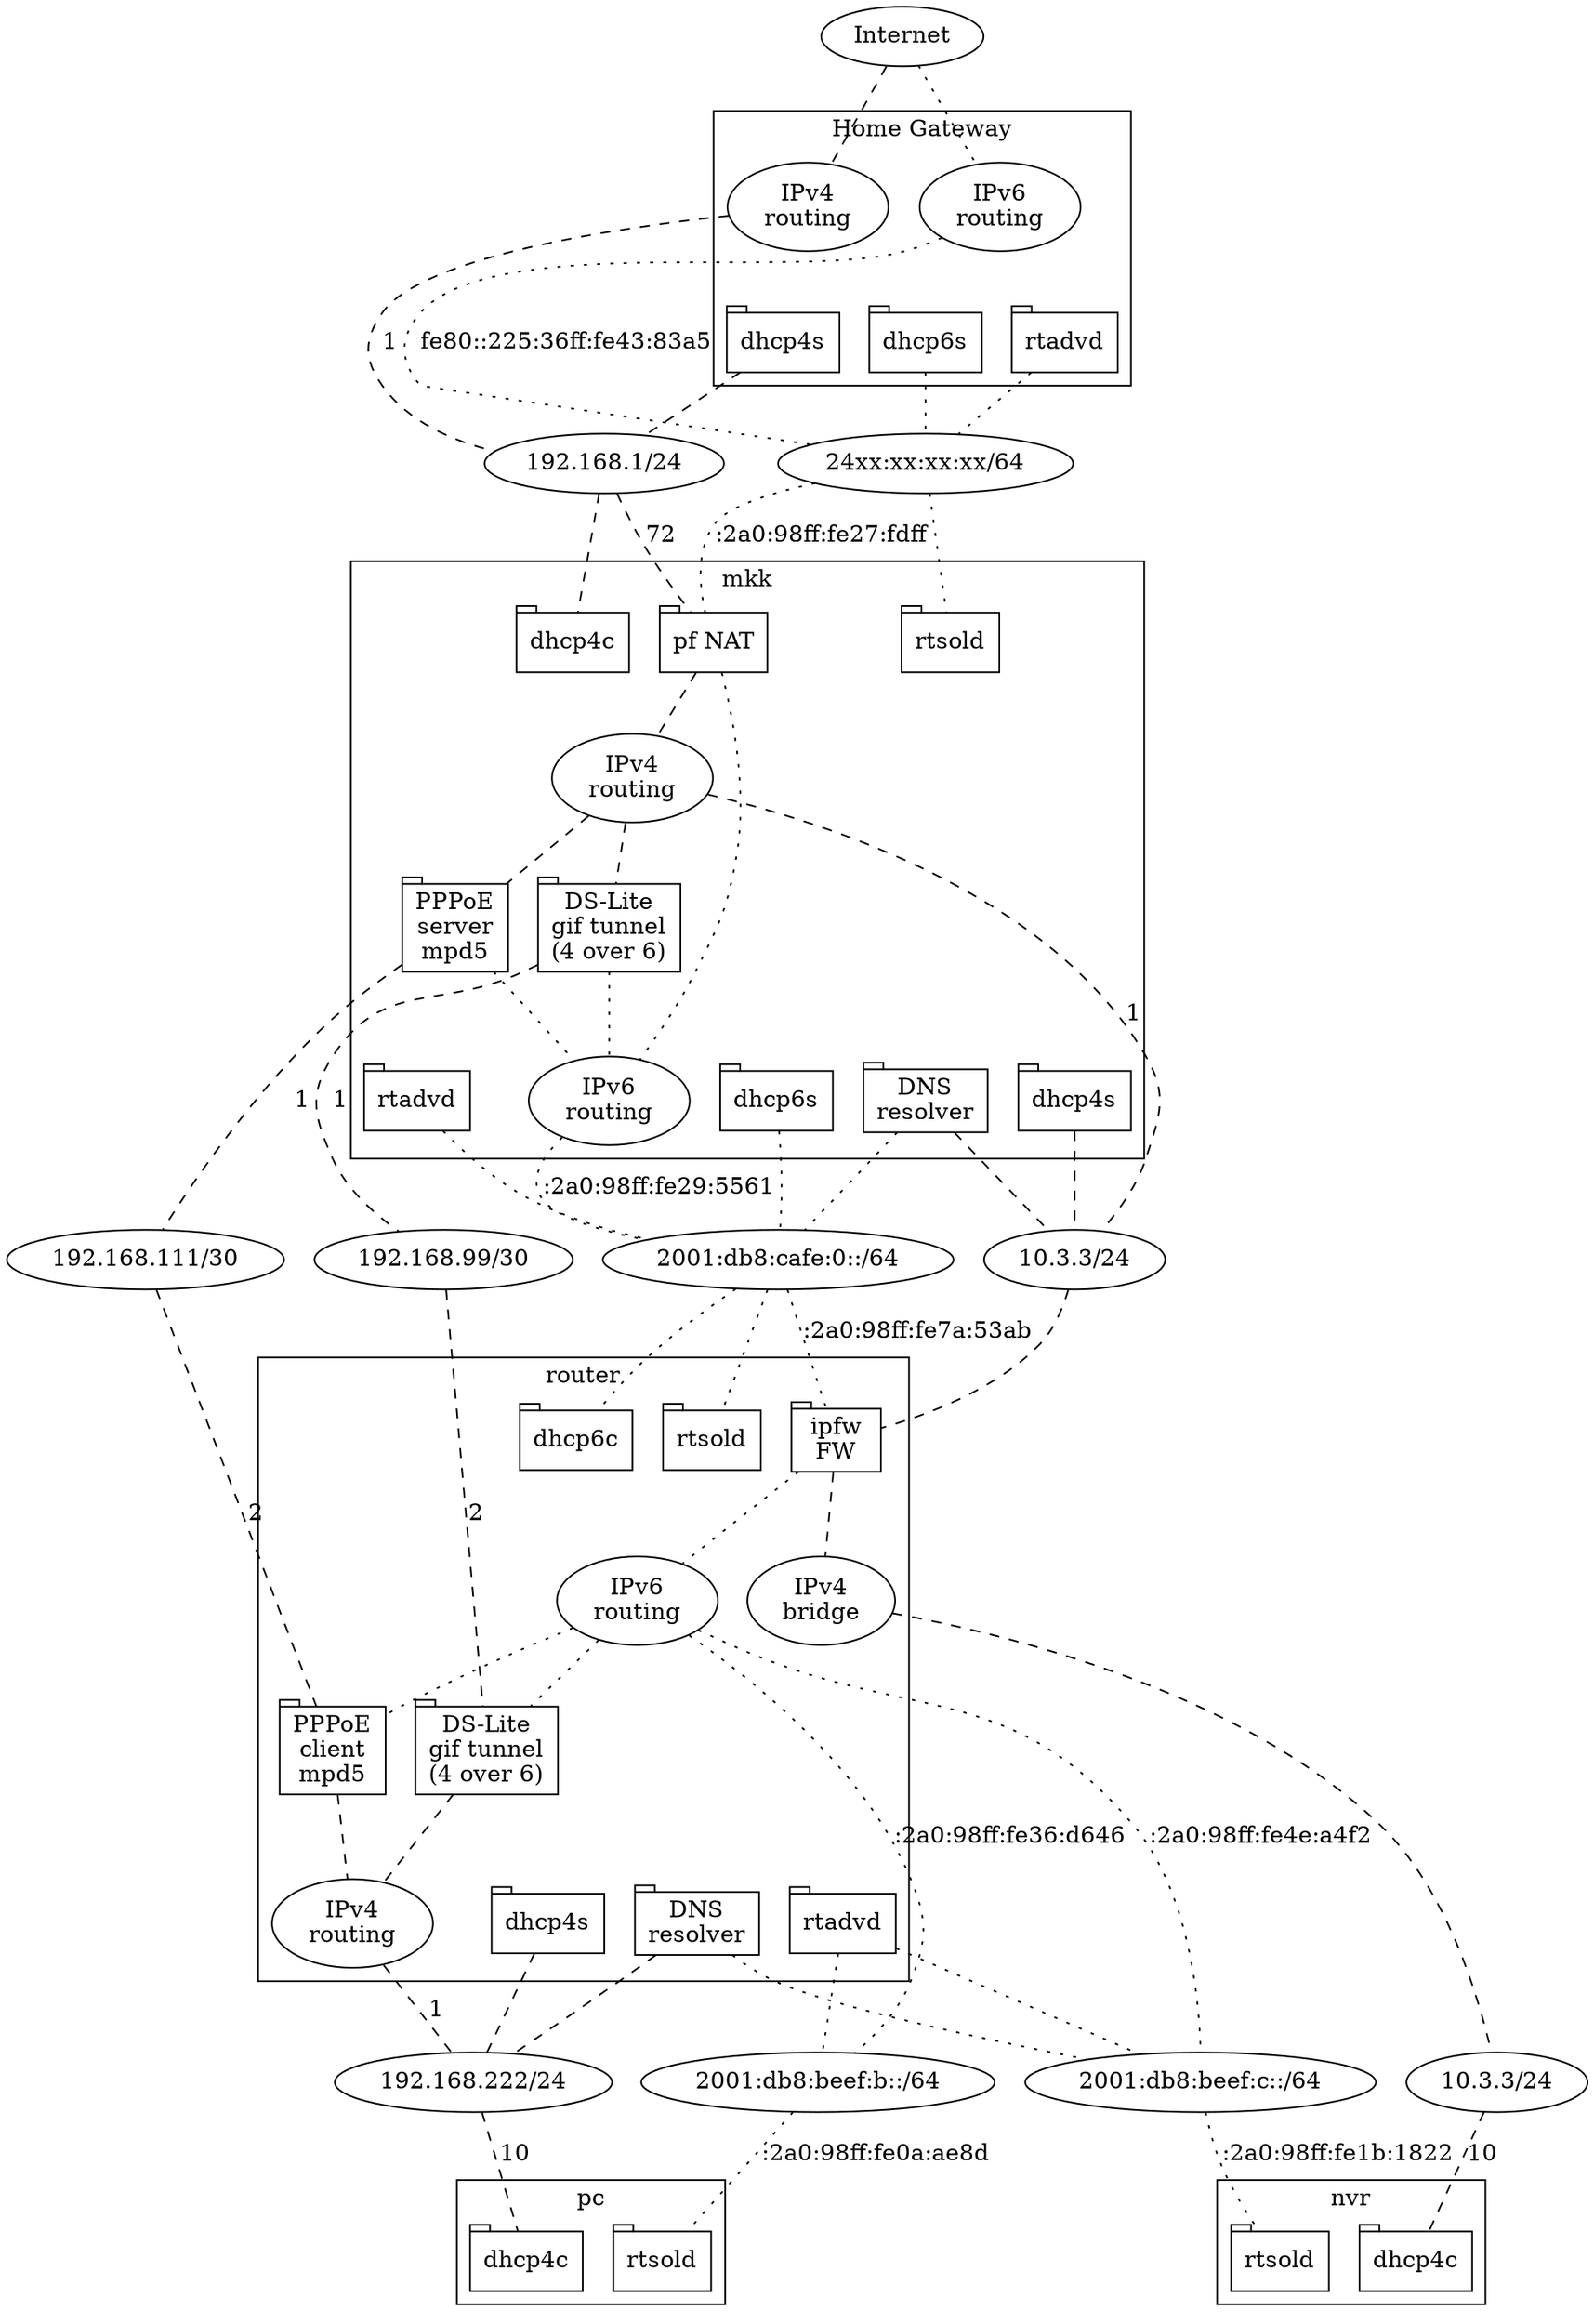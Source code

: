 graph interfaces {
    node [shape="tab"]

    internet [shape="oval" label="Internet"]
    subgraph cluster_hgw {
        label="Home Gateway"
        {
            rank="same"
            hgw_routing4 [shape="oval" label="IPv4\nrouting"]
            hgw_routing6 [shape="oval" label="IPv6\nrouting"]
        }
        hgw_routing4 -- hgw_dhcp4s [style="invis"]
        {
            rank="same"
            hgw_dhcp4s [label="dhcp4s"]
            hgw_rtadvd [label="rtadvd"]
            hgw_dhcp6s [label="dhcp6s"]
        }
    }
    lan4 [shape="oval" label="192.168.1/24"]
    lan6 [shape="oval" label="24xx:xx:xx:xx/64"]
    subgraph cluster_mkk {
        label="mkk"
        {
            rank="same"
            mkk_pf [label="pf NAT"]
            mkk_dhcp4c [label="dhcp4c"]
            mkk_rtsold [label="rtsold"]
            #mkk_dhcp6c [label="dhcp6c"]
        }
        mkk_routing4 [shape="oval" label="IPv4\nrouting"]
        mkk_routing6 [shape="oval" label="IPv6\nrouting"]
        mkk_routing4 -- mkk_dhcp4s [style="invis"]
        mkk_pppoes [label="PPPoE\nserver\nmpd5"]
	mkk_dslites [label="DS-Lite\ngif tunnel\n(4 over 6)"]
        {
            rank="same"
            mkk_routing6 -- mkk_rtadvd [style="invis"]
            mkk_dhcp4s [label="dhcp4s"]
            mkk_rtadvd [label="rtadvd"]
            mkk_dhcp6s [label="dhcp6s"]
            mkk_resolver [label="DNS\nresolver"]
        }
    }
    {
        rank="same"
        onu4 [shape="oval" label="10.3.3/24"]
        onu6 [shape="oval" label="2001:db8:cafe:0::/64"]
        pppoe4  [shape="oval" label="192.168.111/30"]
        dslite4 [shape="oval" label="192.168.99/30"]
    }
    subgraph cluster_router { label="router"
        {
            rank="same"
            rt_ipfw [label="ipfw\nFW"]
            rt_rtsold [label="rtsold"]
            rt_dhcp6c [label="dhcp6c"]
        }
        rt_routing6 [shape="oval" label="IPv6\nrouting"]
        rt_bridge4 [shape="oval" label="IPv4\nbridge"]
        rt_pppoec [label="PPPoE\nclient\nmpd5"]
        rt_dslitec [label="DS-Lite\ngif tunnel\n(4 over 6)"]
        rt_routing4 -- rt_dhcp4s [style="invis"]
        {
            rank="same"
            rt_routing4 [shape="oval" label="IPv4\nrouting"]
            rt_dhcp4s [label="dhcp4s"]
            rt_rtadvd [label="rtadvd"]
            rt_resolver [label="DNS\nresolver"]
        }
    }
    {
        rank="same"
        pc4 [shape="oval" label="192.168.222/24"]
        pc6 [shape="oval" label="2001:db8:beef:b::/64"]
        nvr4 [shape="oval" label="10.3.3/24"]
        nvr6 [shape="oval" label="2001:db8:beef:c::/64"]
    }
    subgraph cluster_pc { label="pc"
        pc_dhcp4c [label="dhcp4c"]
        pc_rtsold [label="rtsold"]
    }
    subgraph cluster_nvr { label="nvr"
        nvr_dhcp4c [label="dhcp4c"]
        nvr_rtsold [label="rtsold"]
    }

    {
        edge [style="dashed"]
        internet -- hgw_routing4
        hgw_routing4 -- lan4 [label="1"]
        hgw_dhcp4s -- lan4

        lan4 -- mkk_pf [label="72"]
        lan4 -- mkk_dhcp4c
        mkk_pf -- mkk_routing4
        mkk_routing4 -- mkk_pppoes
        mkk_pppoes -- pppoe4 [label="1"]
        mkk_routing4 -- mkk_dslites
        mkk_dslites -- dslite4 [label="1"]
        mkk_routing4 -- onu4 [label="1"]
        mkk_dhcp4s -- onu4
        mkk_resolver -- onu4

        onu4 -- rt_ipfw 
        rt_ipfw -- rt_bridge4
        rt_routing4 -- pc4 [label="1"]
        rt_bridge4 -- nvr4
        pppoe4 -- rt_pppoec [label="2"]
        rt_pppoec -- rt_routing4
        dslite4 -- rt_dslitec [label="2"]
        rt_dslitec -- rt_routing4
        rt_dhcp4s -- pc4
        rt_resolver -- pc4
        pc4 -- pc_dhcp4c [label="10"]
        nvr4 -- nvr_dhcp4c [label="10"]
    }

    { # IPv6
        edge [style="dotted"]
        internet -- hgw_routing6
        hgw_routing6 -- lan6 [label="fe80::225:36ff:fe43:83a5"]
        hgw_rtadvd -- lan6
        hgw_dhcp6s -- lan6
        lan6 -- mkk_rtsold
        #lan6 -- mkk_dhcp6c
        lan6 -- mkk_pf [label=":2a0:98ff:fe27:fdff"]
        mkk_pf -- mkk_routing6
        mkk_pppoes -- mkk_routing6
        mkk_dslites -- mkk_routing6
        mkk_routing6 -- onu6 [label=":2a0:98ff:fe29:5561"]
        mkk_rtadvd -- onu6
        mkk_dhcp6s -- onu6
        mkk_resolver -- onu6
        onu6 -- rt_ipfw [label=":2a0:98ff:fe7a:53ab"]
        onu6 -- rt_rtsold
        onu6 -- rt_dhcp6c
        rt_routing6 -- rt_pppoec
        rt_routing6 -- rt_dslitec
        rt_ipfw -- rt_routing6
        rt_routing6 -- pc6 [label=":2a0:98ff:fe36:d646"]
        rt_routing6 -- nvr6 [label=":2a0:98ff:fe4e:a4f2"]
        rt_rtadvd -- pc6
        rt_rtadvd -- nvr6
        rt_resolver -- nvr6
        pc6 -- pc_rtsold [label=":2a0:98ff:fe0a:ae8d"]
        nvr6 -- nvr_rtsold [label=":2a0:98ff:fe1b:1822"]
    }
}
